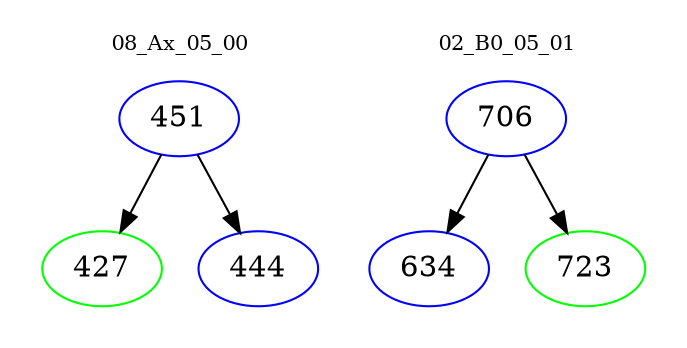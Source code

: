 digraph{
subgraph cluster_0 {
color = white
label = "08_Ax_05_00";
fontsize=10;
T0_451 [label="451", color="blue"]
T0_451 -> T0_427 [color="black"]
T0_427 [label="427", color="green"]
T0_451 -> T0_444 [color="black"]
T0_444 [label="444", color="blue"]
}
subgraph cluster_1 {
color = white
label = "02_B0_05_01";
fontsize=10;
T1_706 [label="706", color="blue"]
T1_706 -> T1_634 [color="black"]
T1_634 [label="634", color="blue"]
T1_706 -> T1_723 [color="black"]
T1_723 [label="723", color="green"]
}
}
